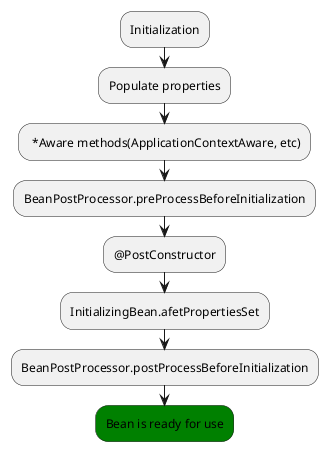 @startuml
 :Initialization;
 :Populate properties;
 : *Aware methods(ApplicationContextAware, etc);
 :BeanPostProcessor.preProcessBeforeInitialization;
 :@PostConstructor;
 :InitializingBean.afetPropertiesSet;
 :BeanPostProcessor.postProcessBeforeInitialization;
 #Green:Bean is ready for use;
@enduml